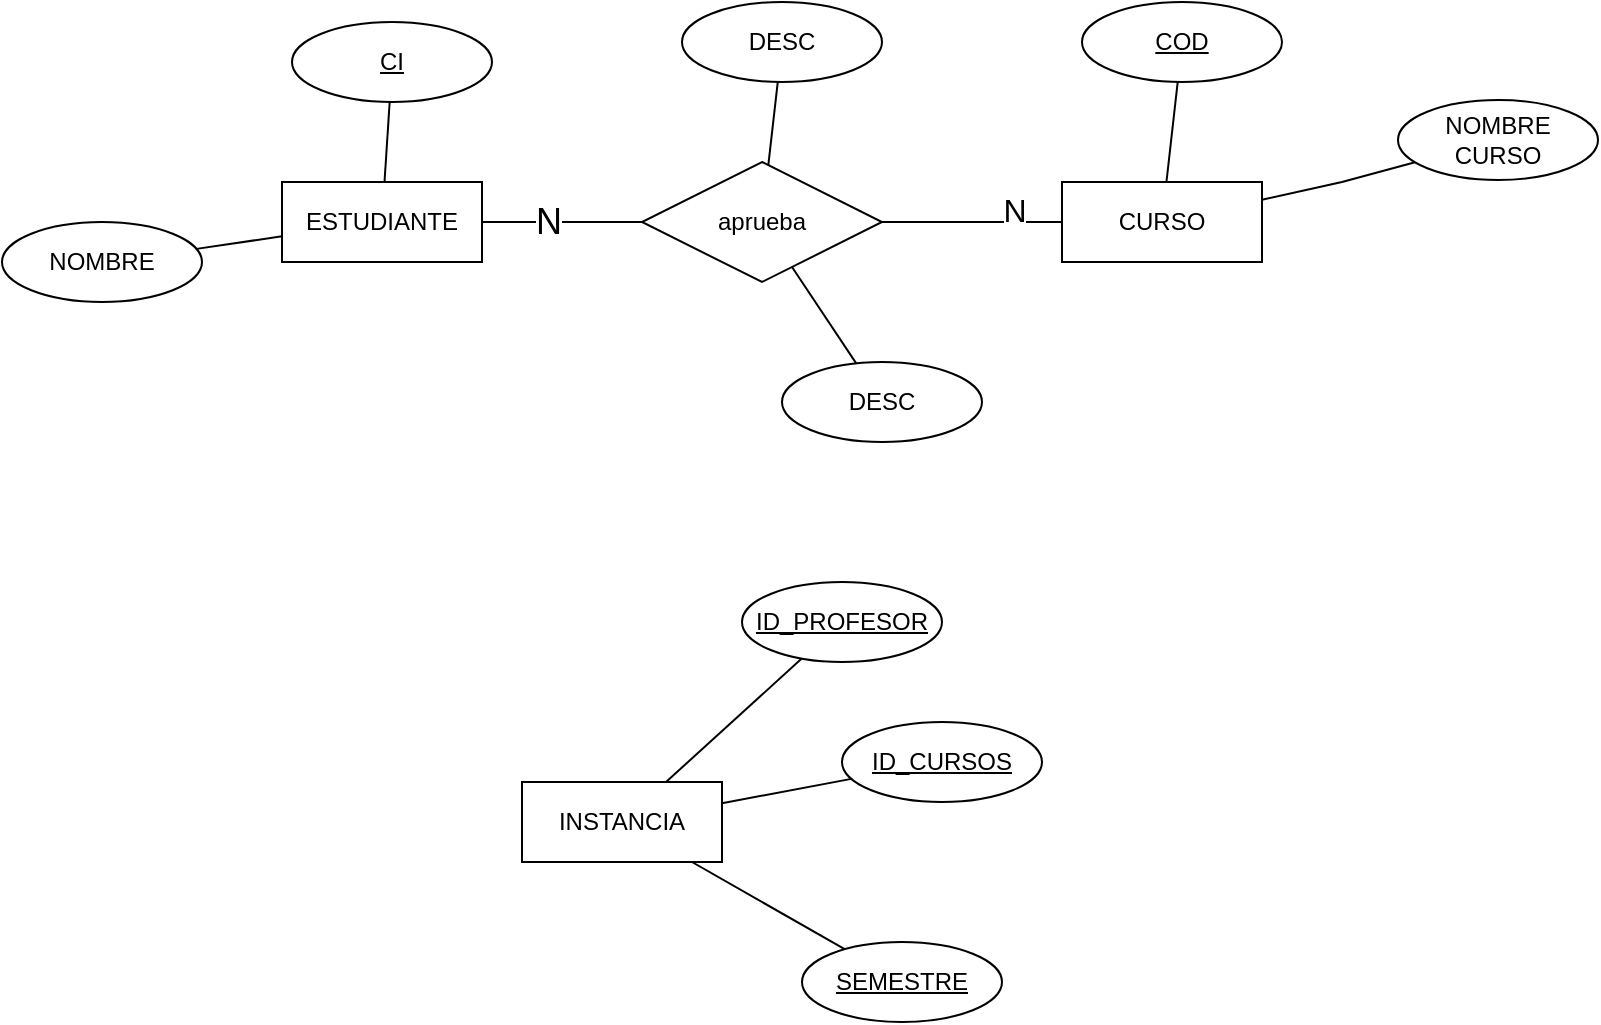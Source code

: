 <mxfile version="21.3.0" type="onedrive">
  <diagram name="Página-1" id="a9Jc6Adj3jZeufFvhVDS">
    <mxGraphModel grid="1" page="1" gridSize="10" guides="1" tooltips="1" connect="1" arrows="1" fold="1" pageScale="1" pageWidth="1100" pageHeight="850" math="0" shadow="0">
      <root>
        <mxCell id="0" />
        <mxCell id="1" parent="0" />
        <mxCell id="jiEXYApWA0r1bEQ7I0TB-37" value="CURSO" style="whiteSpace=wrap;html=1;align=center;" vertex="1" parent="1">
          <mxGeometry x="1170" y="340" width="100" height="40" as="geometry" />
        </mxCell>
        <mxCell id="jiEXYApWA0r1bEQ7I0TB-38" value="ESTUDIANTE" style="whiteSpace=wrap;html=1;align=center;" vertex="1" parent="1">
          <mxGeometry x="780" y="340" width="100" height="40" as="geometry" />
        </mxCell>
        <mxCell id="jiEXYApWA0r1bEQ7I0TB-40" value="aprueba" style="shape=rhombus;perimeter=rhombusPerimeter;whiteSpace=wrap;html=1;align=center;" vertex="1" parent="1">
          <mxGeometry x="960" y="330" width="120" height="60" as="geometry" />
        </mxCell>
        <mxCell id="jiEXYApWA0r1bEQ7I0TB-41" style="rounded=0;orthogonalLoop=1;jettySize=auto;html=1;endArrow=none;endFill=0;" edge="1" parent="1" source="jiEXYApWA0r1bEQ7I0TB-37" target="jiEXYApWA0r1bEQ7I0TB-40">
          <mxGeometry relative="1" as="geometry">
            <mxPoint x="1240" y="359.5" as="sourcePoint" />
            <mxPoint x="1060" y="359.5" as="targetPoint" />
          </mxGeometry>
        </mxCell>
        <mxCell id="jiEXYApWA0r1bEQ7I0TB-64" value="&lt;font style=&quot;font-size: 16px;&quot;&gt;N&lt;/font&gt;" style="edgeLabel;html=1;align=center;verticalAlign=middle;resizable=0;points=[];" connectable="0" vertex="1" parent="jiEXYApWA0r1bEQ7I0TB-41">
          <mxGeometry x="-0.44" y="-2" relative="1" as="geometry">
            <mxPoint x="1" y="-4" as="offset" />
          </mxGeometry>
        </mxCell>
        <mxCell id="jiEXYApWA0r1bEQ7I0TB-42" style="rounded=0;orthogonalLoop=1;jettySize=auto;html=1;endArrow=none;endFill=0;" edge="1" parent="1" source="jiEXYApWA0r1bEQ7I0TB-38" target="jiEXYApWA0r1bEQ7I0TB-40">
          <mxGeometry relative="1" as="geometry">
            <mxPoint x="700" y="580" as="sourcePoint" />
            <mxPoint x="700" y="640" as="targetPoint" />
          </mxGeometry>
        </mxCell>
        <mxCell id="jiEXYApWA0r1bEQ7I0TB-63" value="N" style="edgeLabel;html=1;align=center;verticalAlign=middle;resizable=0;points=[];fontSize=18;" connectable="0" vertex="1" parent="jiEXYApWA0r1bEQ7I0TB-42">
          <mxGeometry x="-0.467" y="-1" relative="1" as="geometry">
            <mxPoint x="11" y="-1" as="offset" />
          </mxGeometry>
        </mxCell>
        <mxCell id="jiEXYApWA0r1bEQ7I0TB-44" value="INSTANCIA" style="whiteSpace=wrap;html=1;align=center;" vertex="1" parent="1">
          <mxGeometry x="900" y="640" width="100" height="40" as="geometry" />
        </mxCell>
        <mxCell id="jiEXYApWA0r1bEQ7I0TB-45" value="ID_PROFESOR" style="ellipse;whiteSpace=wrap;html=1;align=center;fontStyle=4" vertex="1" parent="1">
          <mxGeometry x="1010" y="540" width="100" height="40" as="geometry" />
        </mxCell>
        <mxCell id="jiEXYApWA0r1bEQ7I0TB-46" value="ID_CURSOS" style="ellipse;whiteSpace=wrap;html=1;align=center;fontStyle=4" vertex="1" parent="1">
          <mxGeometry x="1060" y="610" width="100" height="40" as="geometry" />
        </mxCell>
        <mxCell id="jiEXYApWA0r1bEQ7I0TB-47" value="SEMESTRE" style="ellipse;whiteSpace=wrap;html=1;align=center;fontStyle=4" vertex="1" parent="1">
          <mxGeometry x="1040" y="720" width="100" height="40" as="geometry" />
        </mxCell>
        <mxCell id="jiEXYApWA0r1bEQ7I0TB-48" style="rounded=0;orthogonalLoop=1;jettySize=auto;html=1;endArrow=none;endFill=0;" edge="1" parent="1" source="jiEXYApWA0r1bEQ7I0TB-47" target="jiEXYApWA0r1bEQ7I0TB-44">
          <mxGeometry relative="1" as="geometry">
            <mxPoint x="700" y="760" as="sourcePoint" />
            <mxPoint x="700" y="700" as="targetPoint" />
          </mxGeometry>
        </mxCell>
        <mxCell id="jiEXYApWA0r1bEQ7I0TB-49" style="rounded=0;orthogonalLoop=1;jettySize=auto;html=1;endArrow=none;endFill=0;" edge="1" parent="1" source="jiEXYApWA0r1bEQ7I0TB-46" target="jiEXYApWA0r1bEQ7I0TB-44">
          <mxGeometry relative="1" as="geometry">
            <mxPoint x="1071" y="734" as="sourcePoint" />
            <mxPoint x="995" y="690" as="targetPoint" />
          </mxGeometry>
        </mxCell>
        <mxCell id="jiEXYApWA0r1bEQ7I0TB-50" style="rounded=0;orthogonalLoop=1;jettySize=auto;html=1;endArrow=none;endFill=0;" edge="1" parent="1" source="jiEXYApWA0r1bEQ7I0TB-45" target="jiEXYApWA0r1bEQ7I0TB-44">
          <mxGeometry relative="1" as="geometry">
            <mxPoint x="1074" y="648" as="sourcePoint" />
            <mxPoint x="1010" y="661" as="targetPoint" />
          </mxGeometry>
        </mxCell>
        <mxCell id="jiEXYApWA0r1bEQ7I0TB-67" value="CI" style="ellipse;whiteSpace=wrap;html=1;align=center;fontStyle=4" vertex="1" parent="1">
          <mxGeometry x="785" y="260" width="100" height="40" as="geometry" />
        </mxCell>
        <mxCell id="jiEXYApWA0r1bEQ7I0TB-70" style="rounded=0;orthogonalLoop=1;jettySize=auto;html=1;endArrow=none;endFill=0;" edge="1" parent="1" source="jiEXYApWA0r1bEQ7I0TB-67" target="jiEXYApWA0r1bEQ7I0TB-38">
          <mxGeometry relative="1" as="geometry">
            <mxPoint x="796" y="384" as="sourcePoint" />
            <mxPoint x="725" y="301" as="targetPoint" />
          </mxGeometry>
        </mxCell>
        <mxCell id="jiEXYApWA0r1bEQ7I0TB-72" value="COD" style="ellipse;whiteSpace=wrap;html=1;align=center;fontStyle=4" vertex="1" parent="1">
          <mxGeometry x="1180" y="250" width="100" height="40" as="geometry" />
        </mxCell>
        <mxCell id="jiEXYApWA0r1bEQ7I0TB-73" value="NOMBRE CURSO" style="ellipse;whiteSpace=wrap;html=1;align=center;fontStyle=0" vertex="1" parent="1">
          <mxGeometry x="1338" y="299" width="100" height="40" as="geometry" />
        </mxCell>
        <mxCell id="jiEXYApWA0r1bEQ7I0TB-74" style="rounded=0;orthogonalLoop=1;jettySize=auto;html=1;endArrow=none;endFill=0;" edge="1" parent="1" source="jiEXYApWA0r1bEQ7I0TB-73" target="jiEXYApWA0r1bEQ7I0TB-37">
          <mxGeometry relative="1" as="geometry">
            <mxPoint x="1349" y="423" as="sourcePoint" />
            <mxPoint x="1278" y="340" as="targetPoint" />
            <Array as="points">
              <mxPoint x="1310" y="340" />
            </Array>
          </mxGeometry>
        </mxCell>
        <mxCell id="jiEXYApWA0r1bEQ7I0TB-75" style="rounded=0;orthogonalLoop=1;jettySize=auto;html=1;endArrow=none;endFill=0;" edge="1" parent="1" source="jiEXYApWA0r1bEQ7I0TB-72" target="jiEXYApWA0r1bEQ7I0TB-37">
          <mxGeometry relative="1" as="geometry">
            <mxPoint x="1352" y="337" as="sourcePoint" />
            <mxPoint x="1250" y="329" as="targetPoint" />
          </mxGeometry>
        </mxCell>
        <mxCell id="jiEXYApWA0r1bEQ7I0TB-76" value="DESC" style="ellipse;whiteSpace=wrap;html=1;align=center;fontStyle=0" vertex="1" parent="1">
          <mxGeometry x="980" y="250" width="100" height="40" as="geometry" />
        </mxCell>
        <mxCell id="jiEXYApWA0r1bEQ7I0TB-77" style="rounded=0;orthogonalLoop=1;jettySize=auto;html=1;endArrow=none;endFill=0;" edge="1" parent="1" source="jiEXYApWA0r1bEQ7I0TB-76" target="jiEXYApWA0r1bEQ7I0TB-40">
          <mxGeometry relative="1" as="geometry">
            <mxPoint x="1309" y="524" as="sourcePoint" />
            <mxPoint x="1230" y="450" as="targetPoint" />
            <Array as="points" />
          </mxGeometry>
        </mxCell>
        <mxCell id="jiEXYApWA0r1bEQ7I0TB-78" value="NOMBRE" style="ellipse;whiteSpace=wrap;html=1;align=center;fontStyle=0" vertex="1" parent="1">
          <mxGeometry x="640" y="360" width="100" height="40" as="geometry" />
        </mxCell>
        <mxCell id="jiEXYApWA0r1bEQ7I0TB-79" style="rounded=0;orthogonalLoop=1;jettySize=auto;html=1;endArrow=none;endFill=0;" edge="1" parent="1" source="jiEXYApWA0r1bEQ7I0TB-78" target="jiEXYApWA0r1bEQ7I0TB-38">
          <mxGeometry relative="1" as="geometry">
            <mxPoint x="275" y="390" as="sourcePoint" />
            <mxPoint x="683" y="360" as="targetPoint" />
          </mxGeometry>
        </mxCell>
        <mxCell id="jiEXYApWA0r1bEQ7I0TB-80" value="DESC" style="ellipse;whiteSpace=wrap;html=1;align=center;fontStyle=0" vertex="1" parent="1">
          <mxGeometry x="1030" y="430" width="100" height="40" as="geometry" />
        </mxCell>
        <mxCell id="jiEXYApWA0r1bEQ7I0TB-81" style="rounded=0;orthogonalLoop=1;jettySize=auto;html=1;endArrow=none;endFill=0;" edge="1" parent="1" source="jiEXYApWA0r1bEQ7I0TB-80" target="jiEXYApWA0r1bEQ7I0TB-40">
          <mxGeometry relative="1" as="geometry">
            <mxPoint x="1359" y="704" as="sourcePoint" />
            <mxPoint x="1059" y="514" as="targetPoint" />
            <Array as="points" />
          </mxGeometry>
        </mxCell>
      </root>
    </mxGraphModel>
  </diagram>
</mxfile>
